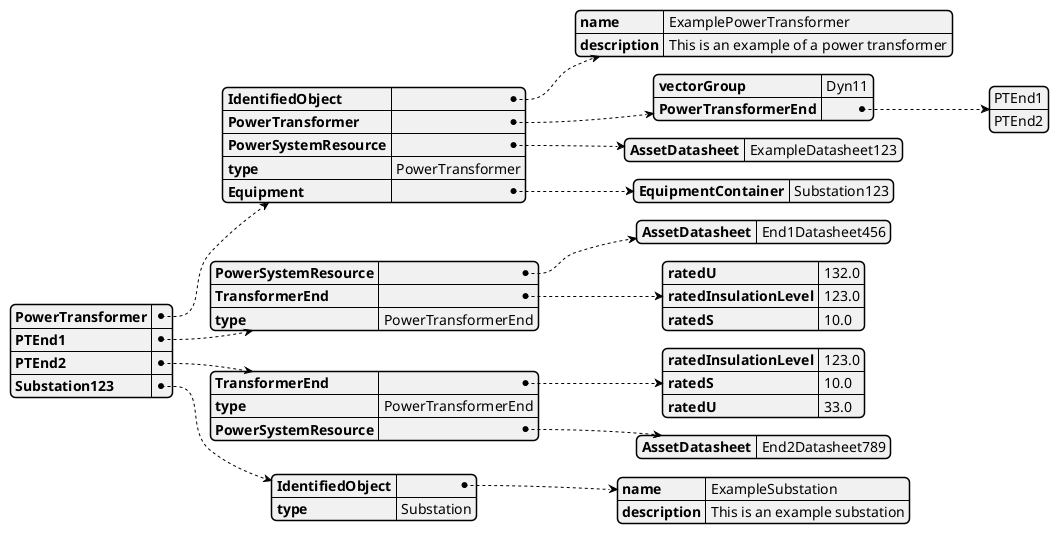 @startjson
{
  "PowerTransformer": {
    "IdentifiedObject": {
      "name": "ExamplePowerTransformer",
      "description": "This is an example of a power transformer"
    },
    "PowerTransformer": {
      "vectorGroup": "Dyn11",
      "PowerTransformerEnd": [
        "PTEnd1",
        "PTEnd2"
      ]
    },
    "PowerSystemResource": {
      "AssetDatasheet": "ExampleDatasheet123"
    },
    "type": "PowerTransformer",
    "Equipment": {
      "EquipmentContainer": "Substation123"
    }
  },
  "PTEnd1": {
    "PowerSystemResource": {
      "AssetDatasheet": "End1Datasheet456"
    },
    "TransformerEnd": {
      "ratedU": "132.0",
      "ratedInsulationLevel": "123.0",
      "ratedS": "10.0"
    },
    "type": "PowerTransformerEnd"
  },
  "PTEnd2": {
    "TransformerEnd": {
      "ratedInsulationLevel": "123.0",
      "ratedS": "10.0",
      "ratedU": "33.0"
    },
    "type": "PowerTransformerEnd",
    "PowerSystemResource": {
      "AssetDatasheet": "End2Datasheet789"
    }
  },
  "Substation123": {
    "IdentifiedObject": {
      "name": "ExampleSubstation",
      "description": "This is an example substation"
    },
    "type": "Substation"
  }
}
@endjson
